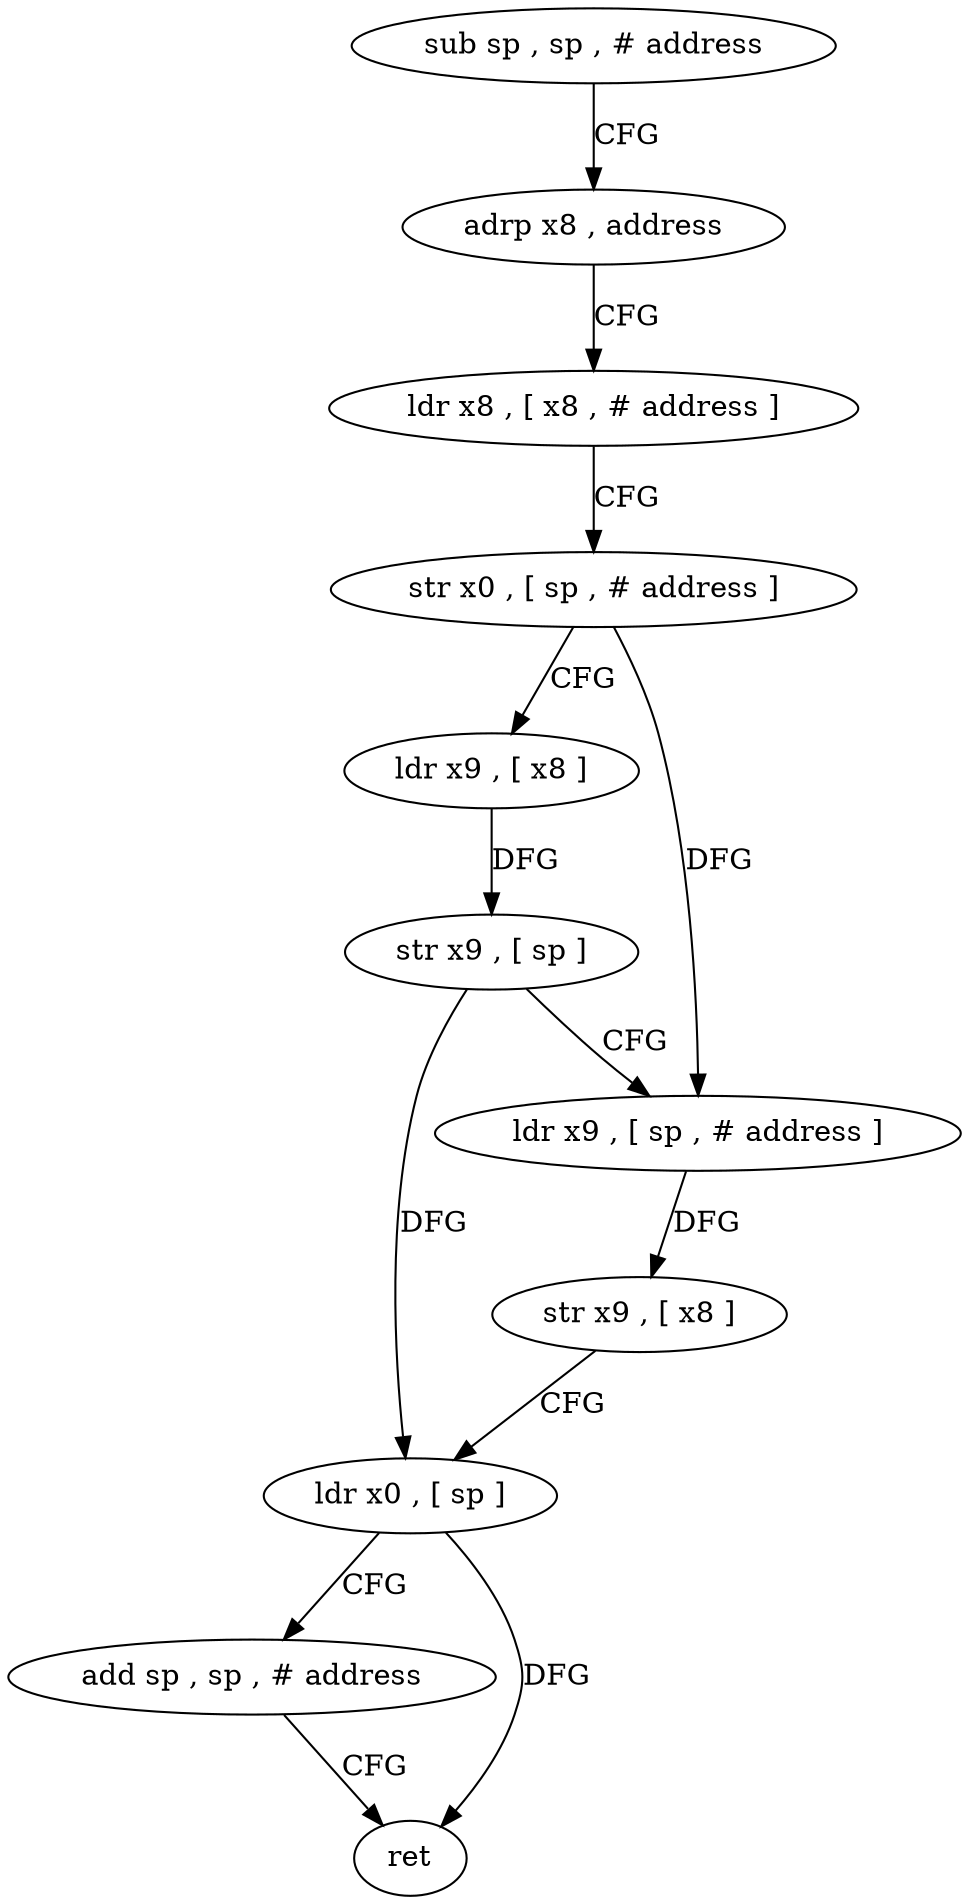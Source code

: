 digraph "func" {
"4239376" [label = "sub sp , sp , # address" ]
"4239380" [label = "adrp x8 , address" ]
"4239384" [label = "ldr x8 , [ x8 , # address ]" ]
"4239388" [label = "str x0 , [ sp , # address ]" ]
"4239392" [label = "ldr x9 , [ x8 ]" ]
"4239396" [label = "str x9 , [ sp ]" ]
"4239400" [label = "ldr x9 , [ sp , # address ]" ]
"4239404" [label = "str x9 , [ x8 ]" ]
"4239408" [label = "ldr x0 , [ sp ]" ]
"4239412" [label = "add sp , sp , # address" ]
"4239416" [label = "ret" ]
"4239376" -> "4239380" [ label = "CFG" ]
"4239380" -> "4239384" [ label = "CFG" ]
"4239384" -> "4239388" [ label = "CFG" ]
"4239388" -> "4239392" [ label = "CFG" ]
"4239388" -> "4239400" [ label = "DFG" ]
"4239392" -> "4239396" [ label = "DFG" ]
"4239396" -> "4239400" [ label = "CFG" ]
"4239396" -> "4239408" [ label = "DFG" ]
"4239400" -> "4239404" [ label = "DFG" ]
"4239404" -> "4239408" [ label = "CFG" ]
"4239408" -> "4239412" [ label = "CFG" ]
"4239408" -> "4239416" [ label = "DFG" ]
"4239412" -> "4239416" [ label = "CFG" ]
}
